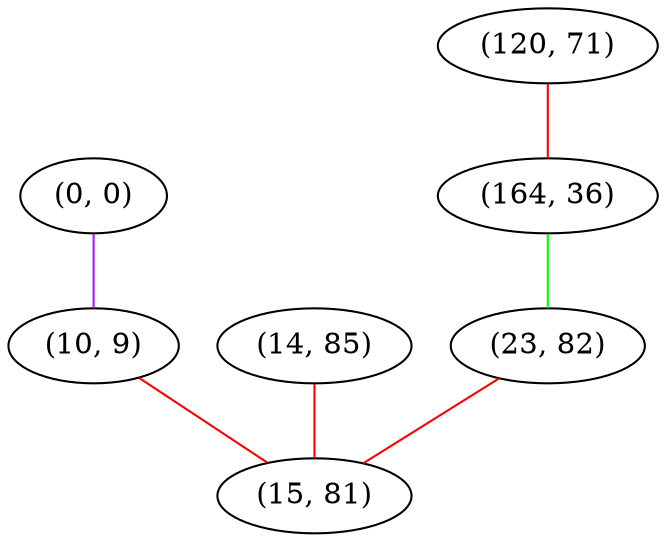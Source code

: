graph "" {
"(0, 0)";
"(120, 71)";
"(164, 36)";
"(10, 9)";
"(14, 85)";
"(23, 82)";
"(15, 81)";
"(0, 0)" -- "(10, 9)"  [color=purple, key=0, weight=4];
"(120, 71)" -- "(164, 36)"  [color=red, key=0, weight=1];
"(164, 36)" -- "(23, 82)"  [color=green, key=0, weight=2];
"(10, 9)" -- "(15, 81)"  [color=red, key=0, weight=1];
"(14, 85)" -- "(15, 81)"  [color=red, key=0, weight=1];
"(23, 82)" -- "(15, 81)"  [color=red, key=0, weight=1];
}
